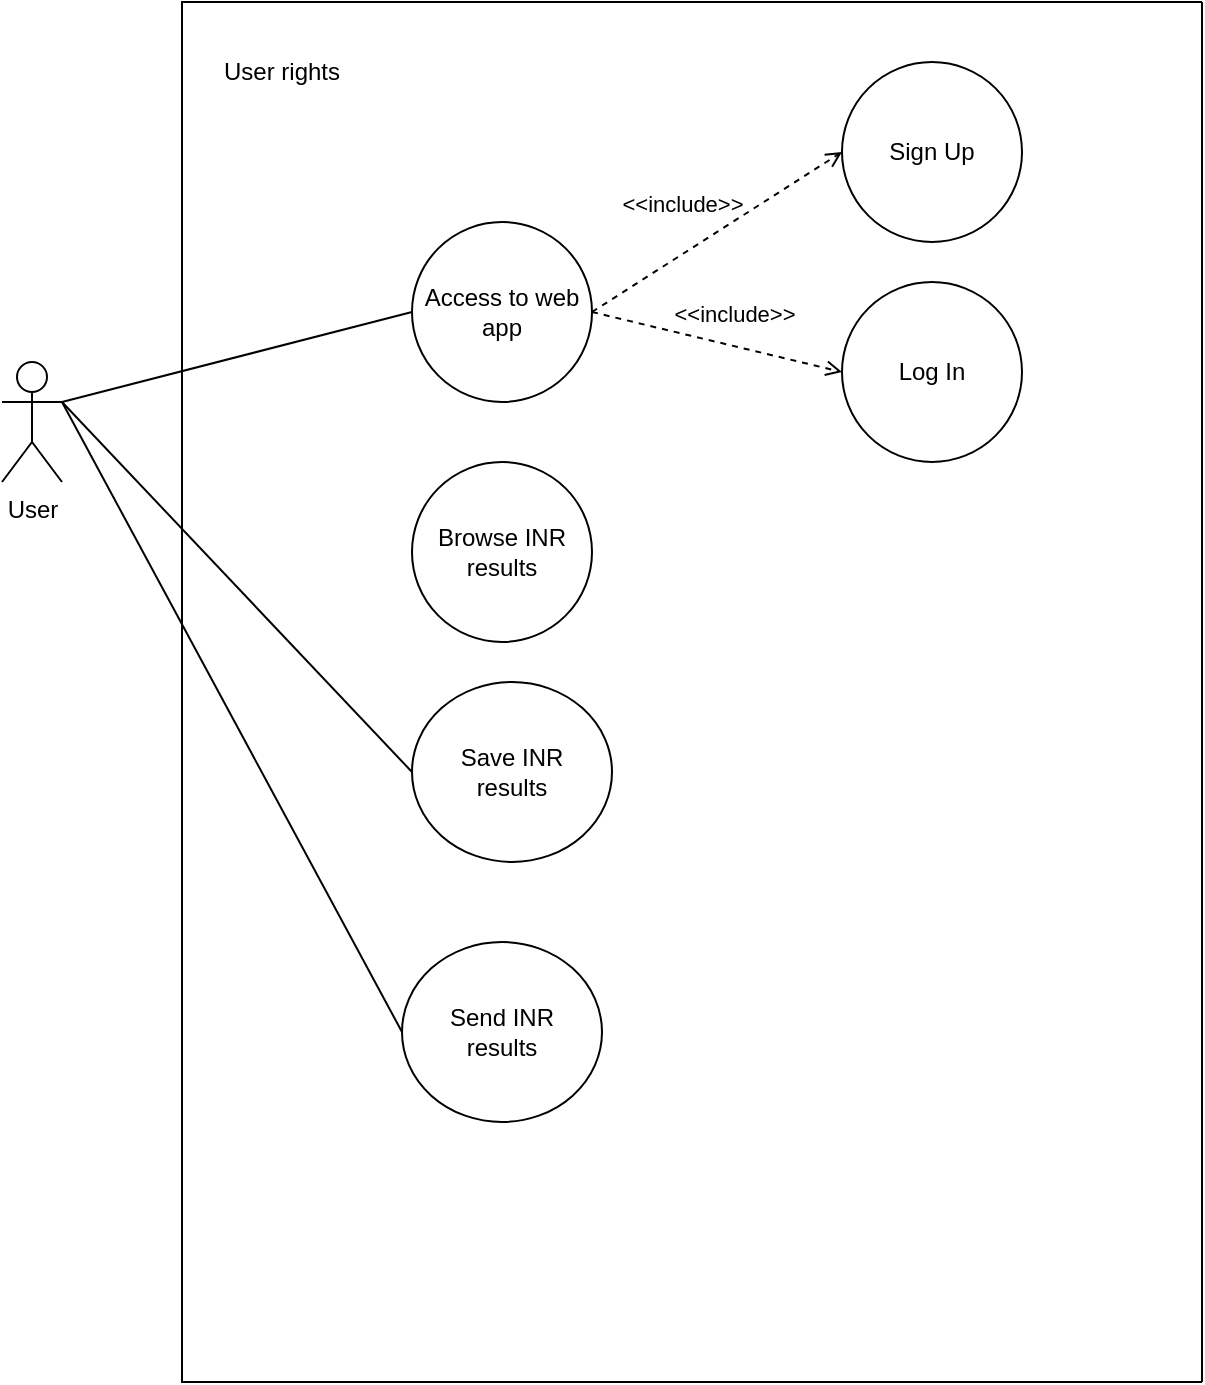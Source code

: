 <mxfile version="22.1.11" type="device">
  <diagram name="Page-1" id="3o_zP0FsSDewhOUWBddw">
    <mxGraphModel dx="1687" dy="986" grid="1" gridSize="10" guides="1" tooltips="1" connect="1" arrows="1" fold="1" page="1" pageScale="1" pageWidth="827" pageHeight="1169" math="0" shadow="0">
      <root>
        <mxCell id="0" />
        <mxCell id="1" parent="0" />
        <mxCell id="b5jM1LghDiHe0aDupFQt-1" value="" style="swimlane;startSize=0;direction=south;" vertex="1" parent="1">
          <mxGeometry x="150" y="70" width="510" height="690" as="geometry" />
        </mxCell>
        <mxCell id="b5jM1LghDiHe0aDupFQt-4" value="Access to web app" style="ellipse;whiteSpace=wrap;html=1;" vertex="1" parent="b5jM1LghDiHe0aDupFQt-1">
          <mxGeometry x="115" y="110" width="90" height="90" as="geometry" />
        </mxCell>
        <mxCell id="b5jM1LghDiHe0aDupFQt-5" value="Save INR &lt;br&gt;results" style="ellipse;whiteSpace=wrap;html=1;" vertex="1" parent="b5jM1LghDiHe0aDupFQt-1">
          <mxGeometry x="115" y="340" width="100" height="90" as="geometry" />
        </mxCell>
        <mxCell id="b5jM1LghDiHe0aDupFQt-6" value="Send INR &lt;br&gt;results" style="ellipse;whiteSpace=wrap;html=1;" vertex="1" parent="b5jM1LghDiHe0aDupFQt-1">
          <mxGeometry x="110" y="470" width="100" height="90" as="geometry" />
        </mxCell>
        <mxCell id="b5jM1LghDiHe0aDupFQt-10" value="User rights" style="text;html=1;strokeColor=none;fillColor=none;align=center;verticalAlign=middle;whiteSpace=wrap;rounded=0;" vertex="1" parent="b5jM1LghDiHe0aDupFQt-1">
          <mxGeometry x="20" y="20" width="60" height="30" as="geometry" />
        </mxCell>
        <mxCell id="b5jM1LghDiHe0aDupFQt-11" value="Browse INR results" style="ellipse;whiteSpace=wrap;html=1;" vertex="1" parent="b5jM1LghDiHe0aDupFQt-1">
          <mxGeometry x="115" y="230" width="90" height="90" as="geometry" />
        </mxCell>
        <mxCell id="b5jM1LghDiHe0aDupFQt-12" value="Log In" style="ellipse;whiteSpace=wrap;html=1;" vertex="1" parent="b5jM1LghDiHe0aDupFQt-1">
          <mxGeometry x="330" y="140" width="90" height="90" as="geometry" />
        </mxCell>
        <mxCell id="b5jM1LghDiHe0aDupFQt-13" value="Sign Up" style="ellipse;whiteSpace=wrap;html=1;" vertex="1" parent="b5jM1LghDiHe0aDupFQt-1">
          <mxGeometry x="330" y="30" width="90" height="90" as="geometry" />
        </mxCell>
        <mxCell id="b5jM1LghDiHe0aDupFQt-15" value="&amp;lt;&amp;lt;include&amp;gt;&amp;gt;" style="html=1;verticalAlign=bottom;labelBackgroundColor=none;endArrow=open;endFill=0;dashed=1;rounded=0;entryX=0;entryY=0.5;entryDx=0;entryDy=0;exitX=1;exitY=0.5;exitDx=0;exitDy=0;" edge="1" parent="b5jM1LghDiHe0aDupFQt-1" source="b5jM1LghDiHe0aDupFQt-4" target="b5jM1LghDiHe0aDupFQt-13">
          <mxGeometry x="-0.162" y="14" width="160" relative="1" as="geometry">
            <mxPoint x="200" y="110" as="sourcePoint" />
            <mxPoint x="360" y="110" as="targetPoint" />
            <mxPoint as="offset" />
          </mxGeometry>
        </mxCell>
        <mxCell id="b5jM1LghDiHe0aDupFQt-16" value="&amp;lt;&amp;lt;include&amp;gt;&amp;gt;" style="html=1;verticalAlign=bottom;labelBackgroundColor=none;endArrow=open;endFill=0;dashed=1;rounded=0;entryX=0;entryY=0.5;entryDx=0;entryDy=0;exitX=1;exitY=0.5;exitDx=0;exitDy=0;" edge="1" parent="b5jM1LghDiHe0aDupFQt-1" source="b5jM1LghDiHe0aDupFQt-4" target="b5jM1LghDiHe0aDupFQt-12">
          <mxGeometry x="0.111" y="7" width="160" relative="1" as="geometry">
            <mxPoint x="210" y="120" as="sourcePoint" />
            <mxPoint x="340" y="85" as="targetPoint" />
            <mxPoint as="offset" />
          </mxGeometry>
        </mxCell>
        <mxCell id="b5jM1LghDiHe0aDupFQt-2" value="User" style="shape=umlActor;verticalLabelPosition=bottom;verticalAlign=top;html=1;outlineConnect=0;" vertex="1" parent="1">
          <mxGeometry x="60" y="250" width="30" height="60" as="geometry" />
        </mxCell>
        <mxCell id="b5jM1LghDiHe0aDupFQt-7" value="" style="endArrow=none;html=1;rounded=0;entryX=0;entryY=0.5;entryDx=0;entryDy=0;exitX=1;exitY=0.333;exitDx=0;exitDy=0;exitPerimeter=0;" edge="1" parent="1" source="b5jM1LghDiHe0aDupFQt-2" target="b5jM1LghDiHe0aDupFQt-4">
          <mxGeometry width="50" height="50" relative="1" as="geometry">
            <mxPoint x="340" y="450" as="sourcePoint" />
            <mxPoint x="390" y="400" as="targetPoint" />
          </mxGeometry>
        </mxCell>
        <mxCell id="b5jM1LghDiHe0aDupFQt-8" value="" style="endArrow=none;html=1;rounded=0;entryX=0;entryY=0.5;entryDx=0;entryDy=0;exitX=1;exitY=0.333;exitDx=0;exitDy=0;exitPerimeter=0;" edge="1" parent="1" source="b5jM1LghDiHe0aDupFQt-2" target="b5jM1LghDiHe0aDupFQt-5">
          <mxGeometry width="50" height="50" relative="1" as="geometry">
            <mxPoint x="100" y="280" as="sourcePoint" />
            <mxPoint x="275" y="205" as="targetPoint" />
          </mxGeometry>
        </mxCell>
        <mxCell id="b5jM1LghDiHe0aDupFQt-9" value="" style="endArrow=none;html=1;rounded=0;entryX=0;entryY=0.5;entryDx=0;entryDy=0;exitX=1;exitY=0.333;exitDx=0;exitDy=0;exitPerimeter=0;" edge="1" parent="1" source="b5jM1LghDiHe0aDupFQt-2" target="b5jM1LghDiHe0aDupFQt-6">
          <mxGeometry width="50" height="50" relative="1" as="geometry">
            <mxPoint x="100" y="280" as="sourcePoint" />
            <mxPoint x="270" y="345" as="targetPoint" />
          </mxGeometry>
        </mxCell>
      </root>
    </mxGraphModel>
  </diagram>
</mxfile>
